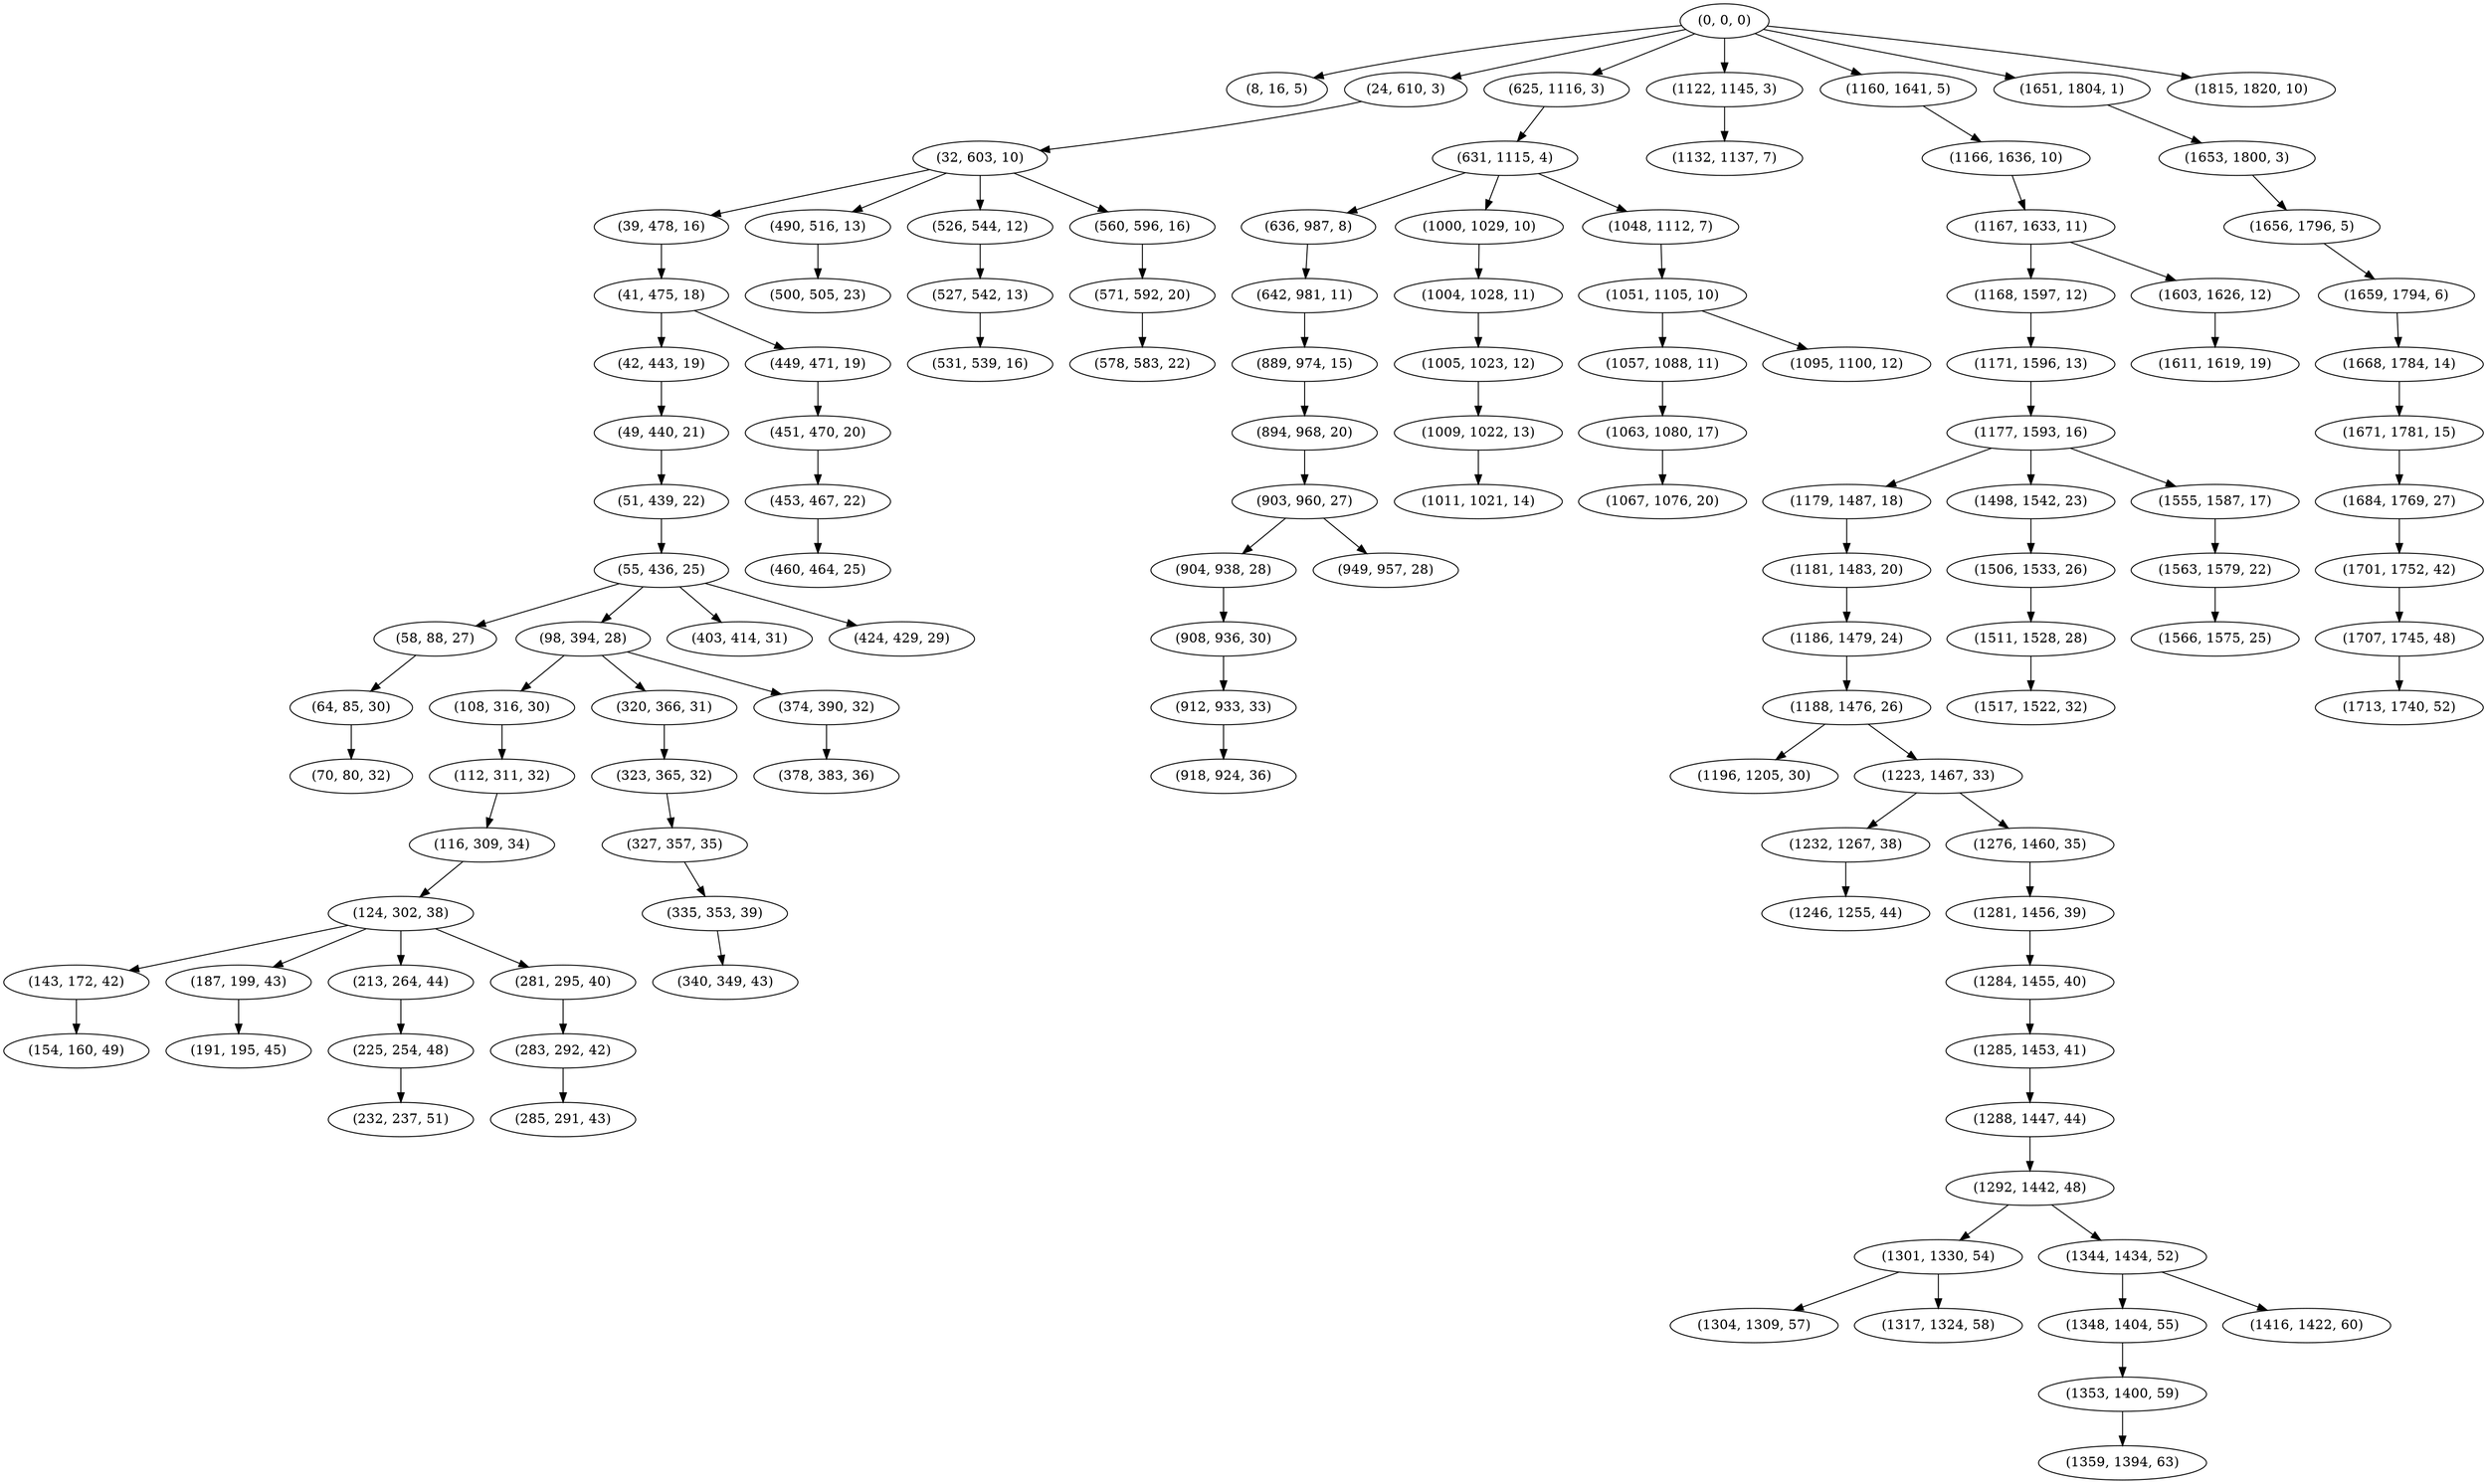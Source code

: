 digraph tree {
    "(0, 0, 0)";
    "(8, 16, 5)";
    "(24, 610, 3)";
    "(32, 603, 10)";
    "(39, 478, 16)";
    "(41, 475, 18)";
    "(42, 443, 19)";
    "(49, 440, 21)";
    "(51, 439, 22)";
    "(55, 436, 25)";
    "(58, 88, 27)";
    "(64, 85, 30)";
    "(70, 80, 32)";
    "(98, 394, 28)";
    "(108, 316, 30)";
    "(112, 311, 32)";
    "(116, 309, 34)";
    "(124, 302, 38)";
    "(143, 172, 42)";
    "(154, 160, 49)";
    "(187, 199, 43)";
    "(191, 195, 45)";
    "(213, 264, 44)";
    "(225, 254, 48)";
    "(232, 237, 51)";
    "(281, 295, 40)";
    "(283, 292, 42)";
    "(285, 291, 43)";
    "(320, 366, 31)";
    "(323, 365, 32)";
    "(327, 357, 35)";
    "(335, 353, 39)";
    "(340, 349, 43)";
    "(374, 390, 32)";
    "(378, 383, 36)";
    "(403, 414, 31)";
    "(424, 429, 29)";
    "(449, 471, 19)";
    "(451, 470, 20)";
    "(453, 467, 22)";
    "(460, 464, 25)";
    "(490, 516, 13)";
    "(500, 505, 23)";
    "(526, 544, 12)";
    "(527, 542, 13)";
    "(531, 539, 16)";
    "(560, 596, 16)";
    "(571, 592, 20)";
    "(578, 583, 22)";
    "(625, 1116, 3)";
    "(631, 1115, 4)";
    "(636, 987, 8)";
    "(642, 981, 11)";
    "(889, 974, 15)";
    "(894, 968, 20)";
    "(903, 960, 27)";
    "(904, 938, 28)";
    "(908, 936, 30)";
    "(912, 933, 33)";
    "(918, 924, 36)";
    "(949, 957, 28)";
    "(1000, 1029, 10)";
    "(1004, 1028, 11)";
    "(1005, 1023, 12)";
    "(1009, 1022, 13)";
    "(1011, 1021, 14)";
    "(1048, 1112, 7)";
    "(1051, 1105, 10)";
    "(1057, 1088, 11)";
    "(1063, 1080, 17)";
    "(1067, 1076, 20)";
    "(1095, 1100, 12)";
    "(1122, 1145, 3)";
    "(1132, 1137, 7)";
    "(1160, 1641, 5)";
    "(1166, 1636, 10)";
    "(1167, 1633, 11)";
    "(1168, 1597, 12)";
    "(1171, 1596, 13)";
    "(1177, 1593, 16)";
    "(1179, 1487, 18)";
    "(1181, 1483, 20)";
    "(1186, 1479, 24)";
    "(1188, 1476, 26)";
    "(1196, 1205, 30)";
    "(1223, 1467, 33)";
    "(1232, 1267, 38)";
    "(1246, 1255, 44)";
    "(1276, 1460, 35)";
    "(1281, 1456, 39)";
    "(1284, 1455, 40)";
    "(1285, 1453, 41)";
    "(1288, 1447, 44)";
    "(1292, 1442, 48)";
    "(1301, 1330, 54)";
    "(1304, 1309, 57)";
    "(1317, 1324, 58)";
    "(1344, 1434, 52)";
    "(1348, 1404, 55)";
    "(1353, 1400, 59)";
    "(1359, 1394, 63)";
    "(1416, 1422, 60)";
    "(1498, 1542, 23)";
    "(1506, 1533, 26)";
    "(1511, 1528, 28)";
    "(1517, 1522, 32)";
    "(1555, 1587, 17)";
    "(1563, 1579, 22)";
    "(1566, 1575, 25)";
    "(1603, 1626, 12)";
    "(1611, 1619, 19)";
    "(1651, 1804, 1)";
    "(1653, 1800, 3)";
    "(1656, 1796, 5)";
    "(1659, 1794, 6)";
    "(1668, 1784, 14)";
    "(1671, 1781, 15)";
    "(1684, 1769, 27)";
    "(1701, 1752, 42)";
    "(1707, 1745, 48)";
    "(1713, 1740, 52)";
    "(1815, 1820, 10)";
    "(0, 0, 0)" -> "(8, 16, 5)";
    "(0, 0, 0)" -> "(24, 610, 3)";
    "(0, 0, 0)" -> "(625, 1116, 3)";
    "(0, 0, 0)" -> "(1122, 1145, 3)";
    "(0, 0, 0)" -> "(1160, 1641, 5)";
    "(0, 0, 0)" -> "(1651, 1804, 1)";
    "(0, 0, 0)" -> "(1815, 1820, 10)";
    "(24, 610, 3)" -> "(32, 603, 10)";
    "(32, 603, 10)" -> "(39, 478, 16)";
    "(32, 603, 10)" -> "(490, 516, 13)";
    "(32, 603, 10)" -> "(526, 544, 12)";
    "(32, 603, 10)" -> "(560, 596, 16)";
    "(39, 478, 16)" -> "(41, 475, 18)";
    "(41, 475, 18)" -> "(42, 443, 19)";
    "(41, 475, 18)" -> "(449, 471, 19)";
    "(42, 443, 19)" -> "(49, 440, 21)";
    "(49, 440, 21)" -> "(51, 439, 22)";
    "(51, 439, 22)" -> "(55, 436, 25)";
    "(55, 436, 25)" -> "(58, 88, 27)";
    "(55, 436, 25)" -> "(98, 394, 28)";
    "(55, 436, 25)" -> "(403, 414, 31)";
    "(55, 436, 25)" -> "(424, 429, 29)";
    "(58, 88, 27)" -> "(64, 85, 30)";
    "(64, 85, 30)" -> "(70, 80, 32)";
    "(98, 394, 28)" -> "(108, 316, 30)";
    "(98, 394, 28)" -> "(320, 366, 31)";
    "(98, 394, 28)" -> "(374, 390, 32)";
    "(108, 316, 30)" -> "(112, 311, 32)";
    "(112, 311, 32)" -> "(116, 309, 34)";
    "(116, 309, 34)" -> "(124, 302, 38)";
    "(124, 302, 38)" -> "(143, 172, 42)";
    "(124, 302, 38)" -> "(187, 199, 43)";
    "(124, 302, 38)" -> "(213, 264, 44)";
    "(124, 302, 38)" -> "(281, 295, 40)";
    "(143, 172, 42)" -> "(154, 160, 49)";
    "(187, 199, 43)" -> "(191, 195, 45)";
    "(213, 264, 44)" -> "(225, 254, 48)";
    "(225, 254, 48)" -> "(232, 237, 51)";
    "(281, 295, 40)" -> "(283, 292, 42)";
    "(283, 292, 42)" -> "(285, 291, 43)";
    "(320, 366, 31)" -> "(323, 365, 32)";
    "(323, 365, 32)" -> "(327, 357, 35)";
    "(327, 357, 35)" -> "(335, 353, 39)";
    "(335, 353, 39)" -> "(340, 349, 43)";
    "(374, 390, 32)" -> "(378, 383, 36)";
    "(449, 471, 19)" -> "(451, 470, 20)";
    "(451, 470, 20)" -> "(453, 467, 22)";
    "(453, 467, 22)" -> "(460, 464, 25)";
    "(490, 516, 13)" -> "(500, 505, 23)";
    "(526, 544, 12)" -> "(527, 542, 13)";
    "(527, 542, 13)" -> "(531, 539, 16)";
    "(560, 596, 16)" -> "(571, 592, 20)";
    "(571, 592, 20)" -> "(578, 583, 22)";
    "(625, 1116, 3)" -> "(631, 1115, 4)";
    "(631, 1115, 4)" -> "(636, 987, 8)";
    "(631, 1115, 4)" -> "(1000, 1029, 10)";
    "(631, 1115, 4)" -> "(1048, 1112, 7)";
    "(636, 987, 8)" -> "(642, 981, 11)";
    "(642, 981, 11)" -> "(889, 974, 15)";
    "(889, 974, 15)" -> "(894, 968, 20)";
    "(894, 968, 20)" -> "(903, 960, 27)";
    "(903, 960, 27)" -> "(904, 938, 28)";
    "(903, 960, 27)" -> "(949, 957, 28)";
    "(904, 938, 28)" -> "(908, 936, 30)";
    "(908, 936, 30)" -> "(912, 933, 33)";
    "(912, 933, 33)" -> "(918, 924, 36)";
    "(1000, 1029, 10)" -> "(1004, 1028, 11)";
    "(1004, 1028, 11)" -> "(1005, 1023, 12)";
    "(1005, 1023, 12)" -> "(1009, 1022, 13)";
    "(1009, 1022, 13)" -> "(1011, 1021, 14)";
    "(1048, 1112, 7)" -> "(1051, 1105, 10)";
    "(1051, 1105, 10)" -> "(1057, 1088, 11)";
    "(1051, 1105, 10)" -> "(1095, 1100, 12)";
    "(1057, 1088, 11)" -> "(1063, 1080, 17)";
    "(1063, 1080, 17)" -> "(1067, 1076, 20)";
    "(1122, 1145, 3)" -> "(1132, 1137, 7)";
    "(1160, 1641, 5)" -> "(1166, 1636, 10)";
    "(1166, 1636, 10)" -> "(1167, 1633, 11)";
    "(1167, 1633, 11)" -> "(1168, 1597, 12)";
    "(1167, 1633, 11)" -> "(1603, 1626, 12)";
    "(1168, 1597, 12)" -> "(1171, 1596, 13)";
    "(1171, 1596, 13)" -> "(1177, 1593, 16)";
    "(1177, 1593, 16)" -> "(1179, 1487, 18)";
    "(1177, 1593, 16)" -> "(1498, 1542, 23)";
    "(1177, 1593, 16)" -> "(1555, 1587, 17)";
    "(1179, 1487, 18)" -> "(1181, 1483, 20)";
    "(1181, 1483, 20)" -> "(1186, 1479, 24)";
    "(1186, 1479, 24)" -> "(1188, 1476, 26)";
    "(1188, 1476, 26)" -> "(1196, 1205, 30)";
    "(1188, 1476, 26)" -> "(1223, 1467, 33)";
    "(1223, 1467, 33)" -> "(1232, 1267, 38)";
    "(1223, 1467, 33)" -> "(1276, 1460, 35)";
    "(1232, 1267, 38)" -> "(1246, 1255, 44)";
    "(1276, 1460, 35)" -> "(1281, 1456, 39)";
    "(1281, 1456, 39)" -> "(1284, 1455, 40)";
    "(1284, 1455, 40)" -> "(1285, 1453, 41)";
    "(1285, 1453, 41)" -> "(1288, 1447, 44)";
    "(1288, 1447, 44)" -> "(1292, 1442, 48)";
    "(1292, 1442, 48)" -> "(1301, 1330, 54)";
    "(1292, 1442, 48)" -> "(1344, 1434, 52)";
    "(1301, 1330, 54)" -> "(1304, 1309, 57)";
    "(1301, 1330, 54)" -> "(1317, 1324, 58)";
    "(1344, 1434, 52)" -> "(1348, 1404, 55)";
    "(1344, 1434, 52)" -> "(1416, 1422, 60)";
    "(1348, 1404, 55)" -> "(1353, 1400, 59)";
    "(1353, 1400, 59)" -> "(1359, 1394, 63)";
    "(1498, 1542, 23)" -> "(1506, 1533, 26)";
    "(1506, 1533, 26)" -> "(1511, 1528, 28)";
    "(1511, 1528, 28)" -> "(1517, 1522, 32)";
    "(1555, 1587, 17)" -> "(1563, 1579, 22)";
    "(1563, 1579, 22)" -> "(1566, 1575, 25)";
    "(1603, 1626, 12)" -> "(1611, 1619, 19)";
    "(1651, 1804, 1)" -> "(1653, 1800, 3)";
    "(1653, 1800, 3)" -> "(1656, 1796, 5)";
    "(1656, 1796, 5)" -> "(1659, 1794, 6)";
    "(1659, 1794, 6)" -> "(1668, 1784, 14)";
    "(1668, 1784, 14)" -> "(1671, 1781, 15)";
    "(1671, 1781, 15)" -> "(1684, 1769, 27)";
    "(1684, 1769, 27)" -> "(1701, 1752, 42)";
    "(1701, 1752, 42)" -> "(1707, 1745, 48)";
    "(1707, 1745, 48)" -> "(1713, 1740, 52)";
}
